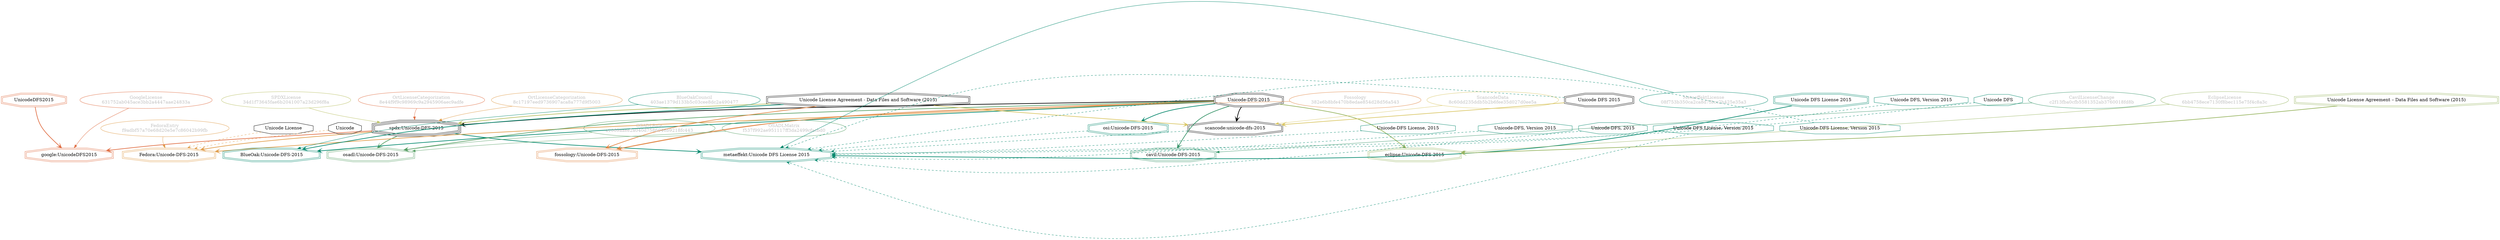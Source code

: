 strict digraph {
    node [shape=box];
    graph [splines=curved];
    4218 [label="SPDXLicense\n34d1f73645fae6b2041007a23d296f8a"
         ,fontcolor=gray
         ,color="#b8bf62"
         ,fillcolor="beige;1"
         ,shape=ellipse];
    4219 [label="spdx:Unicode-DFS-2015"
         ,shape=tripleoctagon];
    4220 [label="Unicode-DFS-2015"
         ,shape=doubleoctagon];
    4221 [label="Unicode License Agreement - Data Files and Software (2015)"
         ,shape=doubleoctagon];
    5587 [label="GoogleLicense\n631752ab045ace3bb2a4447aae24833a"
         ,fontcolor=gray
         ,color="#e06f45"
         ,fillcolor="beige;1"
         ,shape=ellipse];
    5588 [label="google:UnicodeDFS2015"
         ,color="#e06f45"
         ,shape=doubleoctagon];
    5589 [label=UnicodeDFS2015
         ,color="#e06f45"
         ,shape=doubleoctagon];
    8459 [label="FedoraEntry\nf9adbf57a70e68d20e5e7c86042b99fb"
         ,fontcolor=gray
         ,color="#e09d4b"
         ,fillcolor="beige;1"
         ,shape=ellipse];
    8460 [label="Fedora:Unicode-DFS-2015"
         ,color="#e09d4b"
         ,shape=doubleoctagon];
    8461 [label="Unicode License"
         ,shape=octagon];
    8462 [label=Unicode
         ,shape=octagon];
    9004 [label="BlueOakCouncil\n403ae1379d133b5c03cee8dc2a490477"
         ,fontcolor=gray
         ,color="#00876c"
         ,fillcolor="beige;1"
         ,shape=ellipse];
    9005 [label="BlueOak:Unicode-DFS-2015"
         ,color="#00876c"
         ,shape=doubleoctagon];
    9729 [label="OSADLRule\na1069aaee2a040d7586046b9218fc443"
         ,fontcolor=gray
         ,color="#58a066"
         ,fillcolor="beige;1"
         ,shape=ellipse];
    9730 [label="osadl:Unicode-DFS-2015"
         ,color="#58a066"
         ,shape=doubleoctagon];
    9974 [label="OSADLMatrix\nf537f992ae951117ff3da2499cfacbd0"
         ,fontcolor=gray
         ,color="#58a066"
         ,fillcolor="beige;1"
         ,shape=ellipse];
    24753 [label="ScancodeData\n8c60dd235ddb5b2b6fee35d027d0ee5a"
          ,fontcolor=gray
          ,color="#dac767"
          ,fillcolor="beige;1"
          ,shape=ellipse];
    24754 [label="scancode:unicode-dfs-2015"
          ,shape=doubleoctagon];
    24755 [label="Unicode DFS 2015"
          ,shape=doubleoctagon];
    27991 [label="Fossology\n382e6b8bfe470b8edae854d28d56a543"
          ,fontcolor=gray
          ,color="#e18745"
          ,fillcolor="beige;1"
          ,shape=ellipse];
    27992 [label="fossology:Unicode-DFS-2015"
          ,color="#e18745"
          ,shape=doubleoctagon];
    35244 [label="OrtLicenseCategorization\n8e44f9f9c98969c9a2945906aec9adfe"
          ,fontcolor=gray
          ,color="#e06f45"
          ,fillcolor="beige;1"
          ,shape=ellipse];
    36260 [label="OrtLicenseCategorization\n8c17197eed9736907aca8a777d9f5003"
          ,fontcolor=gray
          ,color="#e09d4b"
          ,fillcolor="beige;1"
          ,shape=ellipse];
    38089 [label="CavilLicenseChange\nc2f13fba0cfb5581352ab3760018fd8b"
          ,fontcolor=gray
          ,color="#379469"
          ,fillcolor="beige;1"
          ,shape=ellipse];
    38090 [label="cavil:Unicode-DFS-2015"
          ,color="#379469"
          ,shape=doubleoctagon];
    49225 [label="Unicode DFS"
          ,color="#00876c"
          ,shape=octagon];
    49244 [label="MetaeffektLicense\n08f753b350ca2ca8d7f8cc2b425e35a3"
          ,fontcolor=gray
          ,color="#00876c"
          ,fillcolor="beige;1"
          ,shape=ellipse];
    49245 [label="metaeffekt:Unicode DFS License 2015"
          ,color="#00876c"
          ,shape=doubleoctagon];
    49246 [label="Unicode DFS License 2015"
          ,color="#00876c"
          ,shape=doubleoctagon];
    49247 [label="Unicode DFS, Version 2015"
          ,color="#00876c"
          ,shape=octagon];
    49248 [label="Unicode-DFS, Version 2015"
          ,color="#00876c"
          ,shape=octagon];
    49249 [label="Unicode-DFS, 2015"
          ,color="#00876c"
          ,shape=octagon];
    49250 [label="Unicode DFS License, Version 2015"
          ,color="#00876c"
          ,shape=octagon];
    49251 [label="Unicode-DFS License, Version 2015"
          ,color="#00876c"
          ,shape=octagon];
    49252 [label="Unicode-DFS License, 2015"
          ,color="#00876c"
          ,shape=octagon];
    49253 [label="osi:Unicode-DFS-2015"
          ,color="#00876c"
          ,shape=doubleoctagon];
    54318 [label="EclipseLicense\n6bb4758ece7130f8bec115e75f4c8a3c"
          ,fontcolor=gray
          ,color="#98b561"
          ,fillcolor="beige;1"
          ,shape=ellipse];
    54319 [label="eclipse:Unicode-DFS-2015"
          ,color="#98b561"
          ,shape=doubleoctagon];
    54320 [label="Unicode License Agreement – Data Files and Software (2015)"
          ,color="#98b561"
          ,shape=doubleoctagon];
    4218 -> 4219 [weight=0.5
                 ,color="#b8bf62"];
    4219 -> 5588 [style=bold
                 ,arrowhead=vee
                 ,weight=0.7
                 ,color="#e06f45"];
    4219 -> 8460 [style=bold
                 ,arrowhead=vee
                 ,weight=0.7
                 ,color="#e09d4b"];
    4219 -> 9730 [style=bold
                 ,arrowhead=vee
                 ,weight=0.7
                 ,color="#58a066"];
    4219 -> 49245 [style=bold
                  ,arrowhead=vee
                  ,weight=0.7
                  ,color="#00876c"];
    4220 -> 4219 [style=bold
                 ,arrowhead=vee
                 ,weight=0.7];
    4220 -> 8460 [style=bold
                 ,arrowhead=vee
                 ,weight=0.7
                 ,color="#e09d4b"];
    4220 -> 9005 [style=bold
                 ,arrowhead=vee
                 ,weight=0.7
                 ,color="#00876c"];
    4220 -> 9730 [style=bold
                 ,arrowhead=vee
                 ,weight=0.7
                 ,color="#58a066"];
    4220 -> 24754 [style=bold
                  ,arrowhead=vee
                  ,weight=0.7];
    4220 -> 27992 [style=bold
                  ,arrowhead=vee
                  ,weight=0.7
                  ,color="#e18745"];
    4220 -> 38090 [style=bold
                  ,arrowhead=vee
                  ,weight=0.7
                  ,color="#379469"];
    4220 -> 38090 [style=bold
                  ,arrowhead=vee
                  ,weight=0.7
                  ,color="#379469"];
    4220 -> 49253 [style=bold
                  ,arrowhead=vee
                  ,weight=0.7
                  ,color="#00876c"];
    4220 -> 54319 [style=bold
                  ,arrowhead=vee
                  ,weight=0.7
                  ,color="#98b561"];
    4221 -> 4219 [style=bold
                 ,arrowhead=vee
                 ,weight=0.7
                 ,color="#b8bf62"];
    4221 -> 9005 [style=bold
                 ,arrowhead=vee
                 ,weight=0.7
                 ,color="#00876c"];
    4221 -> 24754 [style=bold
                  ,arrowhead=vee
                  ,weight=0.7
                  ,color="#dac767"];
    4221 -> 27992 [style=bold
                  ,arrowhead=vee
                  ,weight=0.7
                  ,color="#e18745"];
    5587 -> 5588 [weight=0.5
                 ,color="#e06f45"];
    5589 -> 5588 [style=bold
                 ,arrowhead=vee
                 ,weight=0.7
                 ,color="#e06f45"];
    8459 -> 8460 [weight=0.5
                 ,color="#e09d4b"];
    8461 -> 8460 [style=dashed
                 ,arrowhead=vee
                 ,weight=0.5
                 ,color="#e09d4b"];
    8462 -> 8460 [style=dashed
                 ,arrowhead=vee
                 ,weight=0.5
                 ,color="#e09d4b"];
    9004 -> 9005 [weight=0.5
                 ,color="#00876c"];
    9729 -> 9730 [weight=0.5
                 ,color="#58a066"];
    9974 -> 9730 [weight=0.5
                 ,color="#58a066"];
    24753 -> 24754 [weight=0.5
                   ,color="#dac767"];
    24754 -> 49245 [style=dashed
                   ,arrowhead=vee
                   ,weight=0.5
                   ,color="#00876c"];
    24755 -> 24754 [style=bold
                   ,arrowhead=vee
                   ,weight=0.7
                   ,color="#dac767"];
    24755 -> 49245 [style=dashed
                   ,arrowhead=vee
                   ,weight=0.5
                   ,color="#00876c"];
    27991 -> 27992 [weight=0.5
                   ,color="#e18745"];
    35244 -> 4219 [weight=0.5
                  ,color="#e06f45"];
    36260 -> 4219 [weight=0.5
                  ,color="#e09d4b"];
    38089 -> 38090 [weight=0.5
                   ,color="#379469"];
    49225 -> 49245 [style=dashed
                   ,arrowhead=vee
                   ,weight=0.5
                   ,color="#00876c"];
    49244 -> 49245 [weight=0.5
                   ,color="#00876c"];
    49246 -> 49245 [style=bold
                   ,arrowhead=vee
                   ,weight=0.7
                   ,color="#00876c"];
    49246 -> 49245 [style=bold
                   ,arrowhead=vee
                   ,weight=0.7
                   ,color="#00876c"];
    49247 -> 49245 [style=dashed
                   ,arrowhead=vee
                   ,weight=0.5
                   ,color="#00876c"];
    49248 -> 49245 [style=dashed
                   ,arrowhead=vee
                   ,weight=0.5
                   ,color="#00876c"];
    49249 -> 49245 [style=dashed
                   ,arrowhead=vee
                   ,weight=0.5
                   ,color="#00876c"];
    49250 -> 49245 [style=dashed
                   ,arrowhead=vee
                   ,weight=0.5
                   ,color="#00876c"];
    49251 -> 49245 [style=dashed
                   ,arrowhead=vee
                   ,weight=0.5
                   ,color="#00876c"];
    49252 -> 49245 [style=dashed
                   ,arrowhead=vee
                   ,weight=0.5
                   ,color="#00876c"];
    49253 -> 49245 [style=dashed
                   ,arrowhead=vee
                   ,weight=0.5
                   ,color="#00876c"];
    54318 -> 54319 [weight=0.5
                   ,color="#98b561"];
    54320 -> 54319 [style=bold
                   ,arrowhead=vee
                   ,weight=0.7
                   ,color="#98b561"];
}
